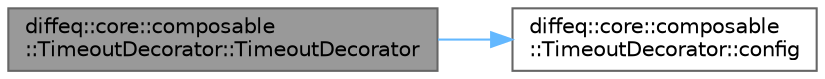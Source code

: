 digraph "diffeq::core::composable::TimeoutDecorator::TimeoutDecorator"
{
 // LATEX_PDF_SIZE
  bgcolor="transparent";
  edge [fontname=Helvetica,fontsize=10,labelfontname=Helvetica,labelfontsize=10];
  node [fontname=Helvetica,fontsize=10,shape=box,height=0.2,width=0.4];
  rankdir="LR";
  Node1 [id="Node000001",label="diffeq::core::composable\l::TimeoutDecorator::TimeoutDecorator",height=0.2,width=0.4,color="gray40", fillcolor="grey60", style="filled", fontcolor="black",tooltip="Construct timeout decorator."];
  Node1 -> Node2 [id="edge1_Node000001_Node000002",color="steelblue1",style="solid",tooltip=" "];
  Node2 [id="Node000002",label="diffeq::core::composable\l::TimeoutDecorator::config",height=0.2,width=0.4,color="grey40", fillcolor="white", style="filled",URL="$classdiffeq_1_1core_1_1composable_1_1_timeout_decorator.html#a00220ac97edfc5a0701e36cfac4271d5",tooltip="Access and modify timeout configuration."];
}
